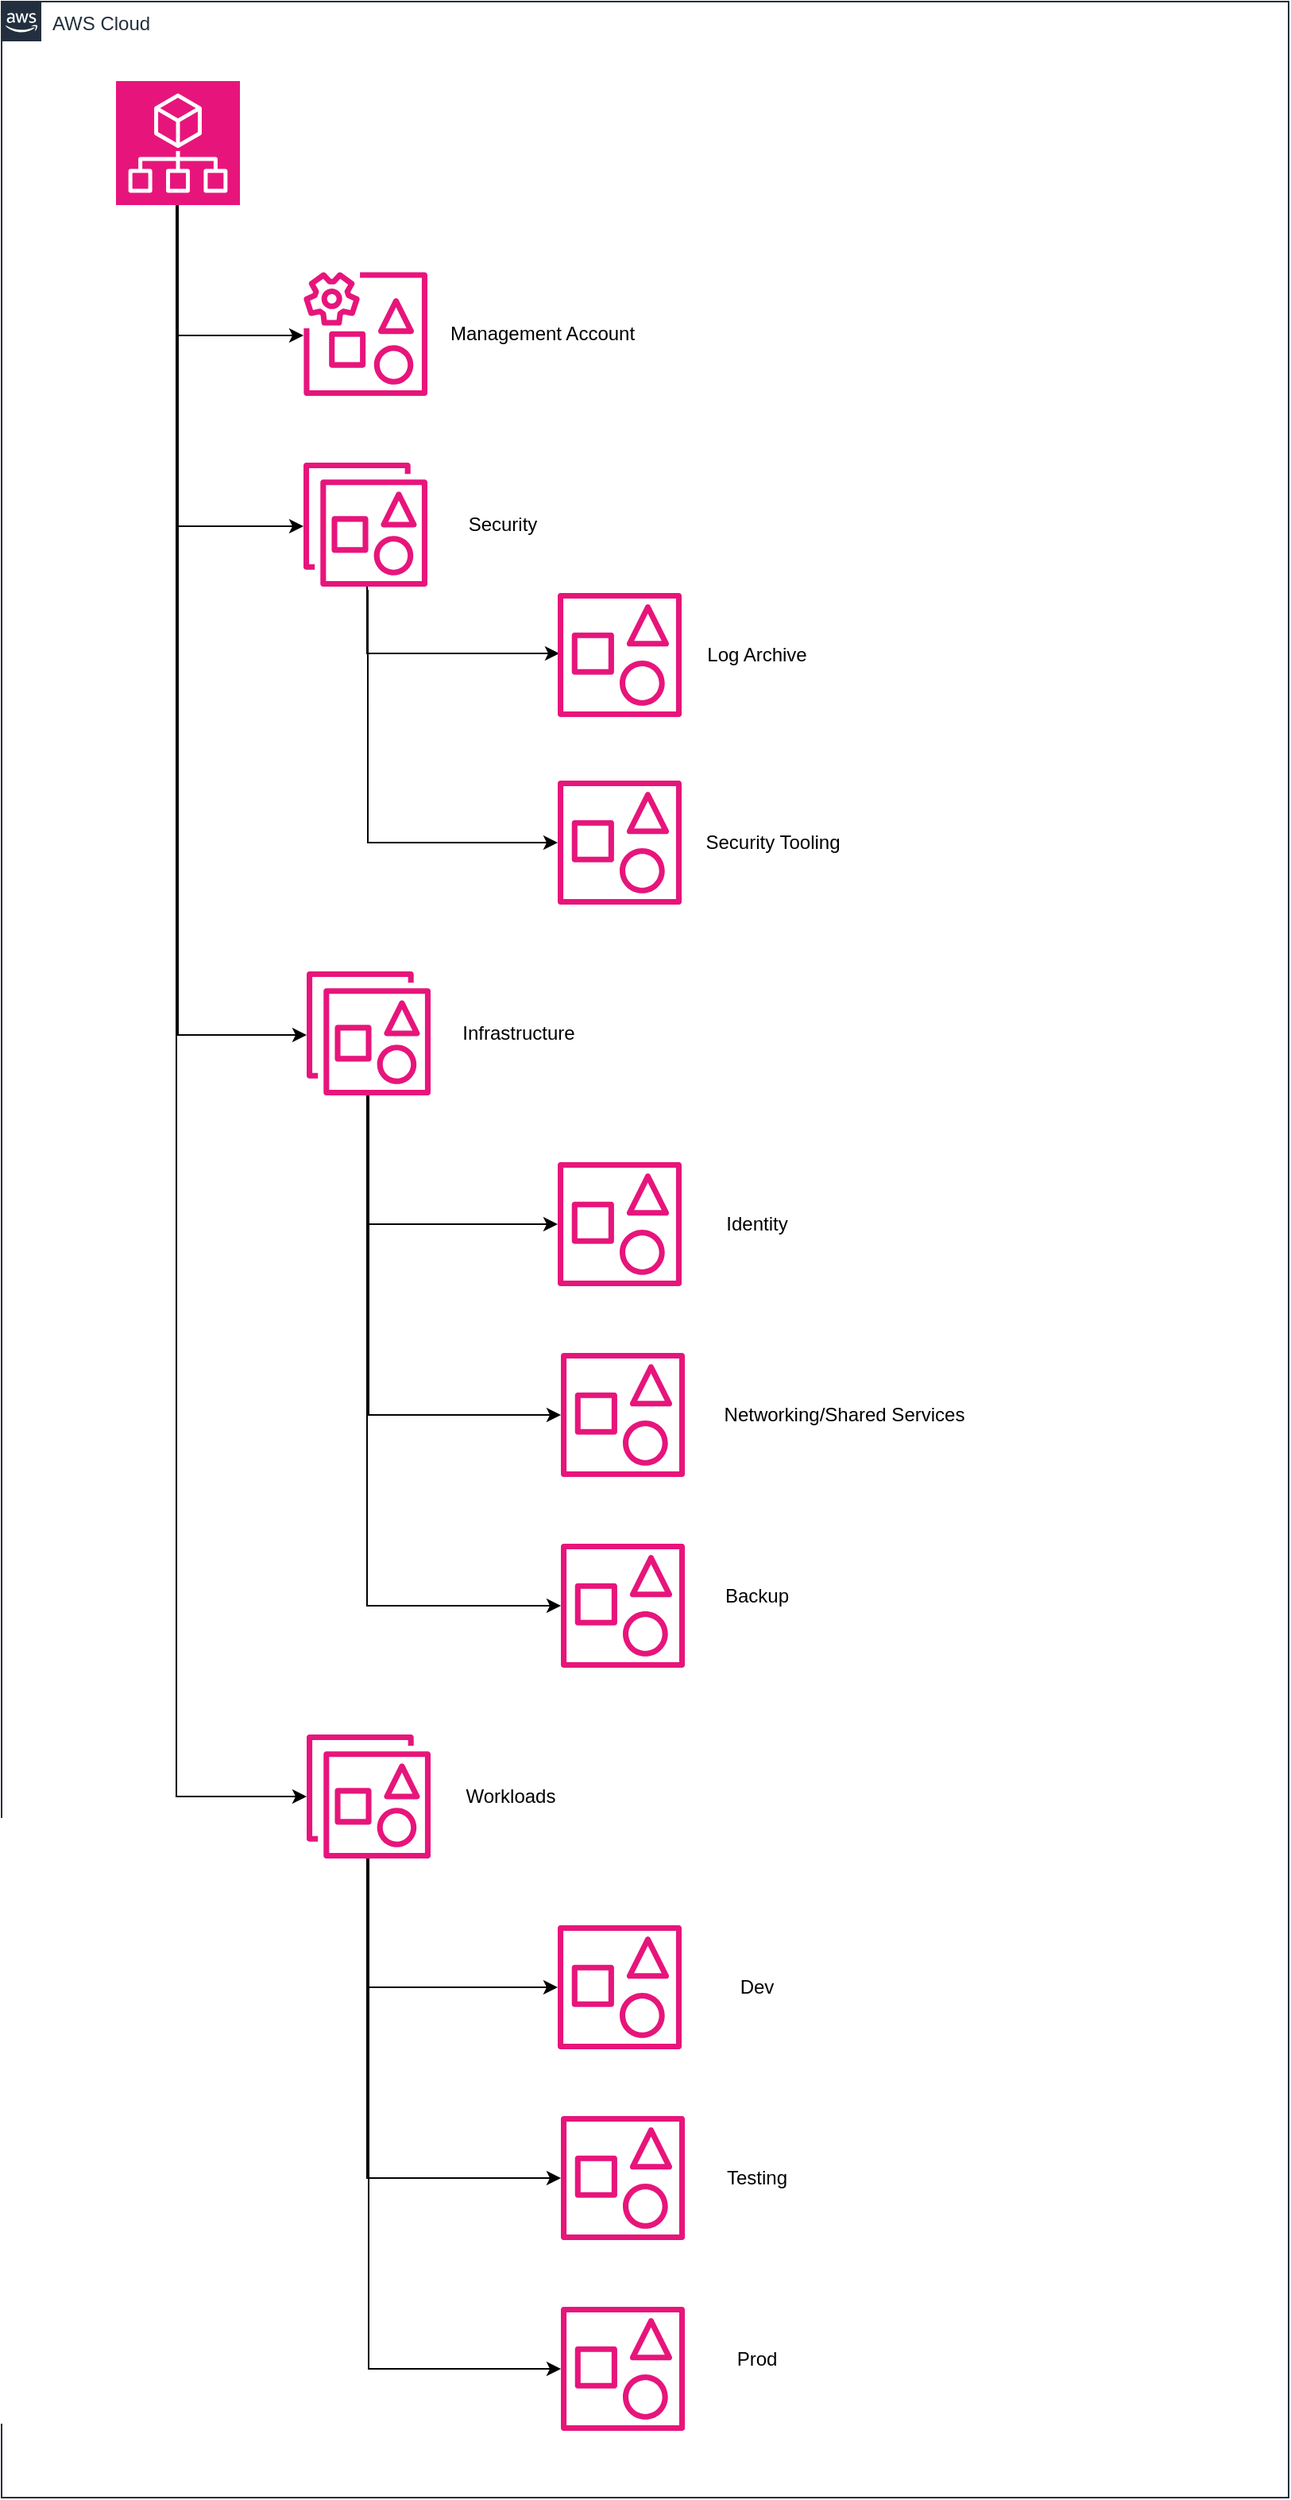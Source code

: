 <mxfile version="27.0.2">
  <diagram name="Сторінка-1" id="Bu3yCZcyRtmO8vV5ZE0F">
    <mxGraphModel dx="1426" dy="787" grid="1" gridSize="10" guides="1" tooltips="1" connect="1" arrows="1" fold="1" page="1" pageScale="1" pageWidth="827" pageHeight="1169" math="0" shadow="0">
      <root>
        <mxCell id="0" />
        <mxCell id="1" parent="0" />
        <mxCell id="iBRwoHVwdoJSEmxD0py--1" value="AWS Cloud" style="points=[[0,0],[0.25,0],[0.5,0],[0.75,0],[1,0],[1,0.25],[1,0.5],[1,0.75],[1,1],[0.75,1],[0.5,1],[0.25,1],[0,1],[0,0.75],[0,0.5],[0,0.25]];outlineConnect=0;gradientColor=none;html=1;whiteSpace=wrap;fontSize=12;fontStyle=0;container=1;pointerEvents=0;collapsible=0;recursiveResize=0;shape=mxgraph.aws4.group;grIcon=mxgraph.aws4.group_aws_cloud_alt;strokeColor=#232F3E;fillColor=none;verticalAlign=top;align=left;spacingLeft=30;fontColor=#232F3E;dashed=0;" parent="1" vertex="1">
          <mxGeometry x="10" y="70" width="810" height="1570" as="geometry" />
        </mxCell>
        <mxCell id="vQ-OvHwKWLwVCTqBm5JM-14" style="edgeStyle=orthogonalEdgeStyle;rounded=0;orthogonalLoop=1;jettySize=auto;html=1;exitX=0.5;exitY=1;exitDx=0;exitDy=0;exitPerimeter=0;" edge="1" parent="iBRwoHVwdoJSEmxD0py--1" source="iBRwoHVwdoJSEmxD0py--3" target="iBRwoHVwdoJSEmxD0py--5">
          <mxGeometry relative="1" as="geometry">
            <mxPoint x="40" y="330" as="sourcePoint" />
            <mxPoint x="119" y="551" as="targetPoint" />
            <Array as="points">
              <mxPoint x="111" y="330" />
            </Array>
          </mxGeometry>
        </mxCell>
        <mxCell id="vQ-OvHwKWLwVCTqBm5JM-23" style="edgeStyle=orthogonalEdgeStyle;rounded=0;orthogonalLoop=1;jettySize=auto;html=1;exitX=0.5;exitY=1;exitDx=0;exitDy=0;exitPerimeter=0;" edge="1" parent="iBRwoHVwdoJSEmxD0py--1" source="iBRwoHVwdoJSEmxD0py--3" target="vQ-OvHwKWLwVCTqBm5JM-21">
          <mxGeometry relative="1" as="geometry">
            <Array as="points">
              <mxPoint x="111" y="650" />
            </Array>
          </mxGeometry>
        </mxCell>
        <mxCell id="vQ-OvHwKWLwVCTqBm5JM-35" style="edgeStyle=orthogonalEdgeStyle;rounded=0;orthogonalLoop=1;jettySize=auto;html=1;" edge="1" parent="iBRwoHVwdoJSEmxD0py--1" source="iBRwoHVwdoJSEmxD0py--3" target="vQ-OvHwKWLwVCTqBm5JM-29">
          <mxGeometry relative="1" as="geometry">
            <Array as="points">
              <mxPoint x="110" y="1129" />
            </Array>
          </mxGeometry>
        </mxCell>
        <mxCell id="iBRwoHVwdoJSEmxD0py--3" value="" style="sketch=0;points=[[0,0,0],[0.25,0,0],[0.5,0,0],[0.75,0,0],[1,0,0],[0,1,0],[0.25,1,0],[0.5,1,0],[0.75,1,0],[1,1,0],[0,0.25,0],[0,0.5,0],[0,0.75,0],[1,0.25,0],[1,0.5,0],[1,0.75,0]];points=[[0,0,0],[0.25,0,0],[0.5,0,0],[0.75,0,0],[1,0,0],[0,1,0],[0.25,1,0],[0.5,1,0],[0.75,1,0],[1,1,0],[0,0.25,0],[0,0.5,0],[0,0.75,0],[1,0.25,0],[1,0.5,0],[1,0.75,0]];outlineConnect=0;fontColor=#232F3E;fillColor=#E7157B;strokeColor=#ffffff;dashed=0;verticalLabelPosition=bottom;verticalAlign=top;align=center;html=1;fontSize=12;fontStyle=0;aspect=fixed;shape=mxgraph.aws4.resourceIcon;resIcon=mxgraph.aws4.organizations;" parent="iBRwoHVwdoJSEmxD0py--1" vertex="1">
          <mxGeometry x="72" y="50" width="78" height="78" as="geometry" />
        </mxCell>
        <mxCell id="iBRwoHVwdoJSEmxD0py--4" value="" style="sketch=0;outlineConnect=0;fontColor=#232F3E;gradientColor=none;fillColor=#E7157B;strokeColor=none;dashed=0;verticalLabelPosition=bottom;verticalAlign=top;align=center;html=1;fontSize=12;fontStyle=0;aspect=fixed;pointerEvents=1;shape=mxgraph.aws4.organizations_management_account2;movable=1;resizable=1;rotatable=1;deletable=1;editable=1;locked=0;connectable=1;" parent="iBRwoHVwdoJSEmxD0py--1" vertex="1">
          <mxGeometry x="190" y="170" width="78" height="78" as="geometry" />
        </mxCell>
        <mxCell id="vQ-OvHwKWLwVCTqBm5JM-19" style="edgeStyle=orthogonalEdgeStyle;rounded=0;orthogonalLoop=1;jettySize=auto;html=1;" edge="1" parent="iBRwoHVwdoJSEmxD0py--1">
          <mxGeometry relative="1" as="geometry">
            <mxPoint x="230" y="368" as="sourcePoint" />
            <mxPoint x="351" y="410" as="targetPoint" />
            <Array as="points">
              <mxPoint x="230" y="410" />
            </Array>
          </mxGeometry>
        </mxCell>
        <mxCell id="vQ-OvHwKWLwVCTqBm5JM-20" style="edgeStyle=orthogonalEdgeStyle;rounded=0;orthogonalLoop=1;jettySize=auto;html=1;exitX=0.519;exitY=1.026;exitDx=0;exitDy=0;exitPerimeter=0;" edge="1" parent="iBRwoHVwdoJSEmxD0py--1" source="iBRwoHVwdoJSEmxD0py--5" target="vQ-OvHwKWLwVCTqBm5JM-17">
          <mxGeometry relative="1" as="geometry">
            <mxPoint x="110" y="530" as="sourcePoint" />
            <mxPoint x="231" y="691" as="targetPoint" />
            <Array as="points">
              <mxPoint x="231" y="529" />
            </Array>
          </mxGeometry>
        </mxCell>
        <mxCell id="iBRwoHVwdoJSEmxD0py--5" value="" style="sketch=0;outlineConnect=0;fontColor=#232F3E;gradientColor=none;fillColor=#E7157B;strokeColor=none;dashed=0;verticalLabelPosition=bottom;verticalAlign=top;align=center;html=1;fontSize=12;fontStyle=0;aspect=fixed;pointerEvents=1;shape=mxgraph.aws4.organizations_organizational_unit2;" parent="iBRwoHVwdoJSEmxD0py--1" vertex="1">
          <mxGeometry x="190" y="290" width="78" height="78" as="geometry" />
        </mxCell>
        <mxCell id="iBRwoHVwdoJSEmxD0py--6" value="" style="sketch=0;outlineConnect=0;fontColor=#232F3E;gradientColor=none;fillColor=#E7157B;strokeColor=none;dashed=0;verticalLabelPosition=bottom;verticalAlign=top;align=center;html=1;fontSize=12;fontStyle=0;aspect=fixed;pointerEvents=1;shape=mxgraph.aws4.organizations_account2;" parent="iBRwoHVwdoJSEmxD0py--1" vertex="1">
          <mxGeometry x="350" y="372" width="78" height="78" as="geometry" />
        </mxCell>
        <mxCell id="vQ-OvHwKWLwVCTqBm5JM-2" value="Security" style="text;html=1;align=center;verticalAlign=middle;resizable=0;points=[];autosize=1;strokeColor=none;fillColor=none;" vertex="1" parent="iBRwoHVwdoJSEmxD0py--1">
          <mxGeometry x="280" y="314" width="70" height="30" as="geometry" />
        </mxCell>
        <mxCell id="vQ-OvHwKWLwVCTqBm5JM-1" value="&lt;div&gt;Management Account&lt;/div&gt;" style="text;html=1;align=center;verticalAlign=middle;resizable=1;points=[];autosize=1;strokeColor=none;fillColor=none;movable=1;rotatable=1;deletable=1;editable=1;locked=0;connectable=1;" vertex="1" parent="iBRwoHVwdoJSEmxD0py--1">
          <mxGeometry x="270" y="194" width="140" height="30" as="geometry" />
        </mxCell>
        <mxCell id="vQ-OvHwKWLwVCTqBm5JM-13" value="" style="edgeStyle=orthogonalEdgeStyle;rounded=0;orthogonalLoop=1;jettySize=auto;html=1;" edge="1" parent="iBRwoHVwdoJSEmxD0py--1" source="iBRwoHVwdoJSEmxD0py--3" target="iBRwoHVwdoJSEmxD0py--4">
          <mxGeometry relative="1" as="geometry">
            <Array as="points">
              <mxPoint x="111" y="210" />
            </Array>
          </mxGeometry>
        </mxCell>
        <mxCell id="vQ-OvHwKWLwVCTqBm5JM-15" value="&lt;div&gt;Log Archive&lt;/div&gt;" style="text;html=1;align=center;verticalAlign=middle;resizable=0;points=[];autosize=1;strokeColor=none;fillColor=none;" vertex="1" parent="iBRwoHVwdoJSEmxD0py--1">
          <mxGeometry x="430" y="396" width="90" height="30" as="geometry" />
        </mxCell>
        <mxCell id="vQ-OvHwKWLwVCTqBm5JM-17" value="" style="sketch=0;outlineConnect=0;fontColor=#232F3E;gradientColor=none;fillColor=#E7157B;strokeColor=none;dashed=0;verticalLabelPosition=bottom;verticalAlign=top;align=center;html=1;fontSize=12;fontStyle=0;aspect=fixed;pointerEvents=1;shape=mxgraph.aws4.organizations_account2;" vertex="1" parent="iBRwoHVwdoJSEmxD0py--1">
          <mxGeometry x="350" y="490" width="78" height="78" as="geometry" />
        </mxCell>
        <mxCell id="vQ-OvHwKWLwVCTqBm5JM-18" value="Security Tooling" style="text;html=1;align=center;verticalAlign=middle;resizable=0;points=[];autosize=1;strokeColor=none;fillColor=none;" vertex="1" parent="iBRwoHVwdoJSEmxD0py--1">
          <mxGeometry x="430" y="514" width="110" height="30" as="geometry" />
        </mxCell>
        <mxCell id="vQ-OvHwKWLwVCTqBm5JM-31" style="edgeStyle=orthogonalEdgeStyle;rounded=0;orthogonalLoop=1;jettySize=auto;html=1;" edge="1" parent="iBRwoHVwdoJSEmxD0py--1" source="vQ-OvHwKWLwVCTqBm5JM-21" target="vQ-OvHwKWLwVCTqBm5JM-25">
          <mxGeometry relative="1" as="geometry">
            <Array as="points">
              <mxPoint x="231" y="769" />
            </Array>
          </mxGeometry>
        </mxCell>
        <mxCell id="vQ-OvHwKWLwVCTqBm5JM-32" style="edgeStyle=orthogonalEdgeStyle;rounded=0;orthogonalLoop=1;jettySize=auto;html=1;" edge="1" parent="iBRwoHVwdoJSEmxD0py--1" source="vQ-OvHwKWLwVCTqBm5JM-21" target="vQ-OvHwKWLwVCTqBm5JM-27">
          <mxGeometry relative="1" as="geometry">
            <Array as="points">
              <mxPoint x="231" y="889" />
            </Array>
          </mxGeometry>
        </mxCell>
        <mxCell id="vQ-OvHwKWLwVCTqBm5JM-36" style="edgeStyle=orthogonalEdgeStyle;rounded=0;orthogonalLoop=1;jettySize=auto;html=1;" edge="1" parent="iBRwoHVwdoJSEmxD0py--1" source="vQ-OvHwKWLwVCTqBm5JM-21" target="vQ-OvHwKWLwVCTqBm5JM-33">
          <mxGeometry relative="1" as="geometry">
            <Array as="points">
              <mxPoint x="230" y="1009" />
            </Array>
          </mxGeometry>
        </mxCell>
        <mxCell id="vQ-OvHwKWLwVCTqBm5JM-21" value="" style="sketch=0;outlineConnect=0;fontColor=#232F3E;gradientColor=none;fillColor=#E7157B;strokeColor=none;dashed=0;verticalLabelPosition=bottom;verticalAlign=top;align=center;html=1;fontSize=12;fontStyle=0;aspect=fixed;pointerEvents=1;shape=mxgraph.aws4.organizations_organizational_unit2;" vertex="1" parent="iBRwoHVwdoJSEmxD0py--1">
          <mxGeometry x="192" y="610" width="78" height="78" as="geometry" />
        </mxCell>
        <mxCell id="vQ-OvHwKWLwVCTqBm5JM-22" value="Infrastructure" style="text;html=1;align=center;verticalAlign=middle;resizable=0;points=[];autosize=1;strokeColor=none;fillColor=none;" vertex="1" parent="iBRwoHVwdoJSEmxD0py--1">
          <mxGeometry x="280" y="634" width="90" height="30" as="geometry" />
        </mxCell>
        <mxCell id="vQ-OvHwKWLwVCTqBm5JM-25" value="" style="sketch=0;outlineConnect=0;fontColor=#232F3E;gradientColor=none;fillColor=#E7157B;strokeColor=none;dashed=0;verticalLabelPosition=bottom;verticalAlign=top;align=center;html=1;fontSize=12;fontStyle=0;aspect=fixed;pointerEvents=1;shape=mxgraph.aws4.organizations_account2;" vertex="1" parent="iBRwoHVwdoJSEmxD0py--1">
          <mxGeometry x="350" y="730" width="78" height="78" as="geometry" />
        </mxCell>
        <mxCell id="vQ-OvHwKWLwVCTqBm5JM-26" value="Identity" style="text;html=1;align=center;verticalAlign=middle;resizable=0;points=[];autosize=1;strokeColor=none;fillColor=none;" vertex="1" parent="iBRwoHVwdoJSEmxD0py--1">
          <mxGeometry x="445" y="754" width="60" height="30" as="geometry" />
        </mxCell>
        <mxCell id="vQ-OvHwKWLwVCTqBm5JM-27" value="" style="sketch=0;outlineConnect=0;fontColor=#232F3E;gradientColor=none;fillColor=#E7157B;strokeColor=none;dashed=0;verticalLabelPosition=bottom;verticalAlign=top;align=center;html=1;fontSize=12;fontStyle=0;aspect=fixed;pointerEvents=1;shape=mxgraph.aws4.organizations_account2;" vertex="1" parent="iBRwoHVwdoJSEmxD0py--1">
          <mxGeometry x="352" y="850" width="78" height="78" as="geometry" />
        </mxCell>
        <mxCell id="vQ-OvHwKWLwVCTqBm5JM-28" value="Networking/Shared Services" style="text;html=1;align=center;verticalAlign=middle;resizable=0;points=[];autosize=1;strokeColor=none;fillColor=none;" vertex="1" parent="iBRwoHVwdoJSEmxD0py--1">
          <mxGeometry x="445" y="874" width="170" height="30" as="geometry" />
        </mxCell>
        <mxCell id="vQ-OvHwKWLwVCTqBm5JM-29" value="" style="sketch=0;outlineConnect=0;fontColor=#232F3E;gradientColor=none;fillColor=#E7157B;strokeColor=none;dashed=0;verticalLabelPosition=bottom;verticalAlign=top;align=center;html=1;fontSize=12;fontStyle=0;aspect=fixed;pointerEvents=1;shape=mxgraph.aws4.organizations_organizational_unit2;" vertex="1" parent="iBRwoHVwdoJSEmxD0py--1">
          <mxGeometry x="192" y="1090" width="78" height="78" as="geometry" />
        </mxCell>
        <mxCell id="vQ-OvHwKWLwVCTqBm5JM-30" value="Workloads" style="text;html=1;align=center;verticalAlign=middle;resizable=0;points=[];autosize=1;strokeColor=none;fillColor=none;" vertex="1" parent="iBRwoHVwdoJSEmxD0py--1">
          <mxGeometry x="280" y="1114" width="80" height="30" as="geometry" />
        </mxCell>
        <mxCell id="vQ-OvHwKWLwVCTqBm5JM-33" value="" style="sketch=0;outlineConnect=0;fontColor=#232F3E;gradientColor=none;fillColor=#E7157B;strokeColor=none;dashed=0;verticalLabelPosition=bottom;verticalAlign=top;align=center;html=1;fontSize=12;fontStyle=0;aspect=fixed;pointerEvents=1;shape=mxgraph.aws4.organizations_account2;" vertex="1" parent="iBRwoHVwdoJSEmxD0py--1">
          <mxGeometry x="352" y="970" width="78" height="78" as="geometry" />
        </mxCell>
        <mxCell id="vQ-OvHwKWLwVCTqBm5JM-34" value="Backup" style="text;html=1;align=center;verticalAlign=middle;resizable=0;points=[];autosize=1;strokeColor=none;fillColor=none;" vertex="1" parent="iBRwoHVwdoJSEmxD0py--1">
          <mxGeometry x="445" y="988" width="60" height="30" as="geometry" />
        </mxCell>
        <mxCell id="vQ-OvHwKWLwVCTqBm5JM-37" value="" style="sketch=0;outlineConnect=0;fontColor=#232F3E;gradientColor=none;fillColor=#E7157B;strokeColor=none;dashed=0;verticalLabelPosition=bottom;verticalAlign=top;align=center;html=1;fontSize=12;fontStyle=0;aspect=fixed;pointerEvents=1;shape=mxgraph.aws4.organizations_account2;" vertex="1" parent="1">
          <mxGeometry x="360" y="1280" width="78" height="78" as="geometry" />
        </mxCell>
        <mxCell id="vQ-OvHwKWLwVCTqBm5JM-38" value="Dev" style="text;html=1;align=center;verticalAlign=middle;resizable=0;points=[];autosize=1;strokeColor=none;fillColor=none;" vertex="1" parent="1">
          <mxGeometry x="465" y="1304" width="40" height="30" as="geometry" />
        </mxCell>
        <mxCell id="vQ-OvHwKWLwVCTqBm5JM-39" value="" style="sketch=0;outlineConnect=0;fontColor=#232F3E;gradientColor=none;fillColor=#E7157B;strokeColor=none;dashed=0;verticalLabelPosition=bottom;verticalAlign=top;align=center;html=1;fontSize=12;fontStyle=0;aspect=fixed;pointerEvents=1;shape=mxgraph.aws4.organizations_account2;" vertex="1" parent="1">
          <mxGeometry x="362" y="1400" width="78" height="78" as="geometry" />
        </mxCell>
        <mxCell id="vQ-OvHwKWLwVCTqBm5JM-40" value="Testing" style="text;html=1;align=center;verticalAlign=middle;resizable=0;points=[];autosize=1;strokeColor=none;fillColor=none;" vertex="1" parent="1">
          <mxGeometry x="455" y="1424" width="60" height="30" as="geometry" />
        </mxCell>
        <mxCell id="vQ-OvHwKWLwVCTqBm5JM-41" value="" style="sketch=0;outlineConnect=0;fontColor=#232F3E;gradientColor=none;fillColor=#E7157B;strokeColor=none;dashed=0;verticalLabelPosition=bottom;verticalAlign=top;align=center;html=1;fontSize=12;fontStyle=0;aspect=fixed;pointerEvents=1;shape=mxgraph.aws4.organizations_account2;" vertex="1" parent="1">
          <mxGeometry x="362" y="1520" width="78" height="78" as="geometry" />
        </mxCell>
        <mxCell id="vQ-OvHwKWLwVCTqBm5JM-42" value="Prod" style="text;html=1;align=center;verticalAlign=middle;resizable=0;points=[];autosize=1;strokeColor=none;fillColor=none;" vertex="1" parent="1">
          <mxGeometry x="460" y="1538" width="50" height="30" as="geometry" />
        </mxCell>
        <mxCell id="vQ-OvHwKWLwVCTqBm5JM-43" style="edgeStyle=orthogonalEdgeStyle;rounded=0;orthogonalLoop=1;jettySize=auto;html=1;" edge="1" parent="1" source="vQ-OvHwKWLwVCTqBm5JM-29" target="vQ-OvHwKWLwVCTqBm5JM-37">
          <mxGeometry relative="1" as="geometry">
            <Array as="points">
              <mxPoint x="240" y="1319" />
            </Array>
          </mxGeometry>
        </mxCell>
        <mxCell id="vQ-OvHwKWLwVCTqBm5JM-44" style="edgeStyle=orthogonalEdgeStyle;rounded=0;orthogonalLoop=1;jettySize=auto;html=1;" edge="1" parent="1" source="vQ-OvHwKWLwVCTqBm5JM-29" target="vQ-OvHwKWLwVCTqBm5JM-39">
          <mxGeometry relative="1" as="geometry">
            <Array as="points">
              <mxPoint x="240" y="1439" />
            </Array>
          </mxGeometry>
        </mxCell>
        <mxCell id="vQ-OvHwKWLwVCTqBm5JM-45" style="edgeStyle=orthogonalEdgeStyle;rounded=0;orthogonalLoop=1;jettySize=auto;html=1;" edge="1" parent="1" source="vQ-OvHwKWLwVCTqBm5JM-29" target="vQ-OvHwKWLwVCTqBm5JM-41">
          <mxGeometry relative="1" as="geometry">
            <Array as="points">
              <mxPoint x="241" y="1559" />
            </Array>
          </mxGeometry>
        </mxCell>
      </root>
    </mxGraphModel>
  </diagram>
</mxfile>
